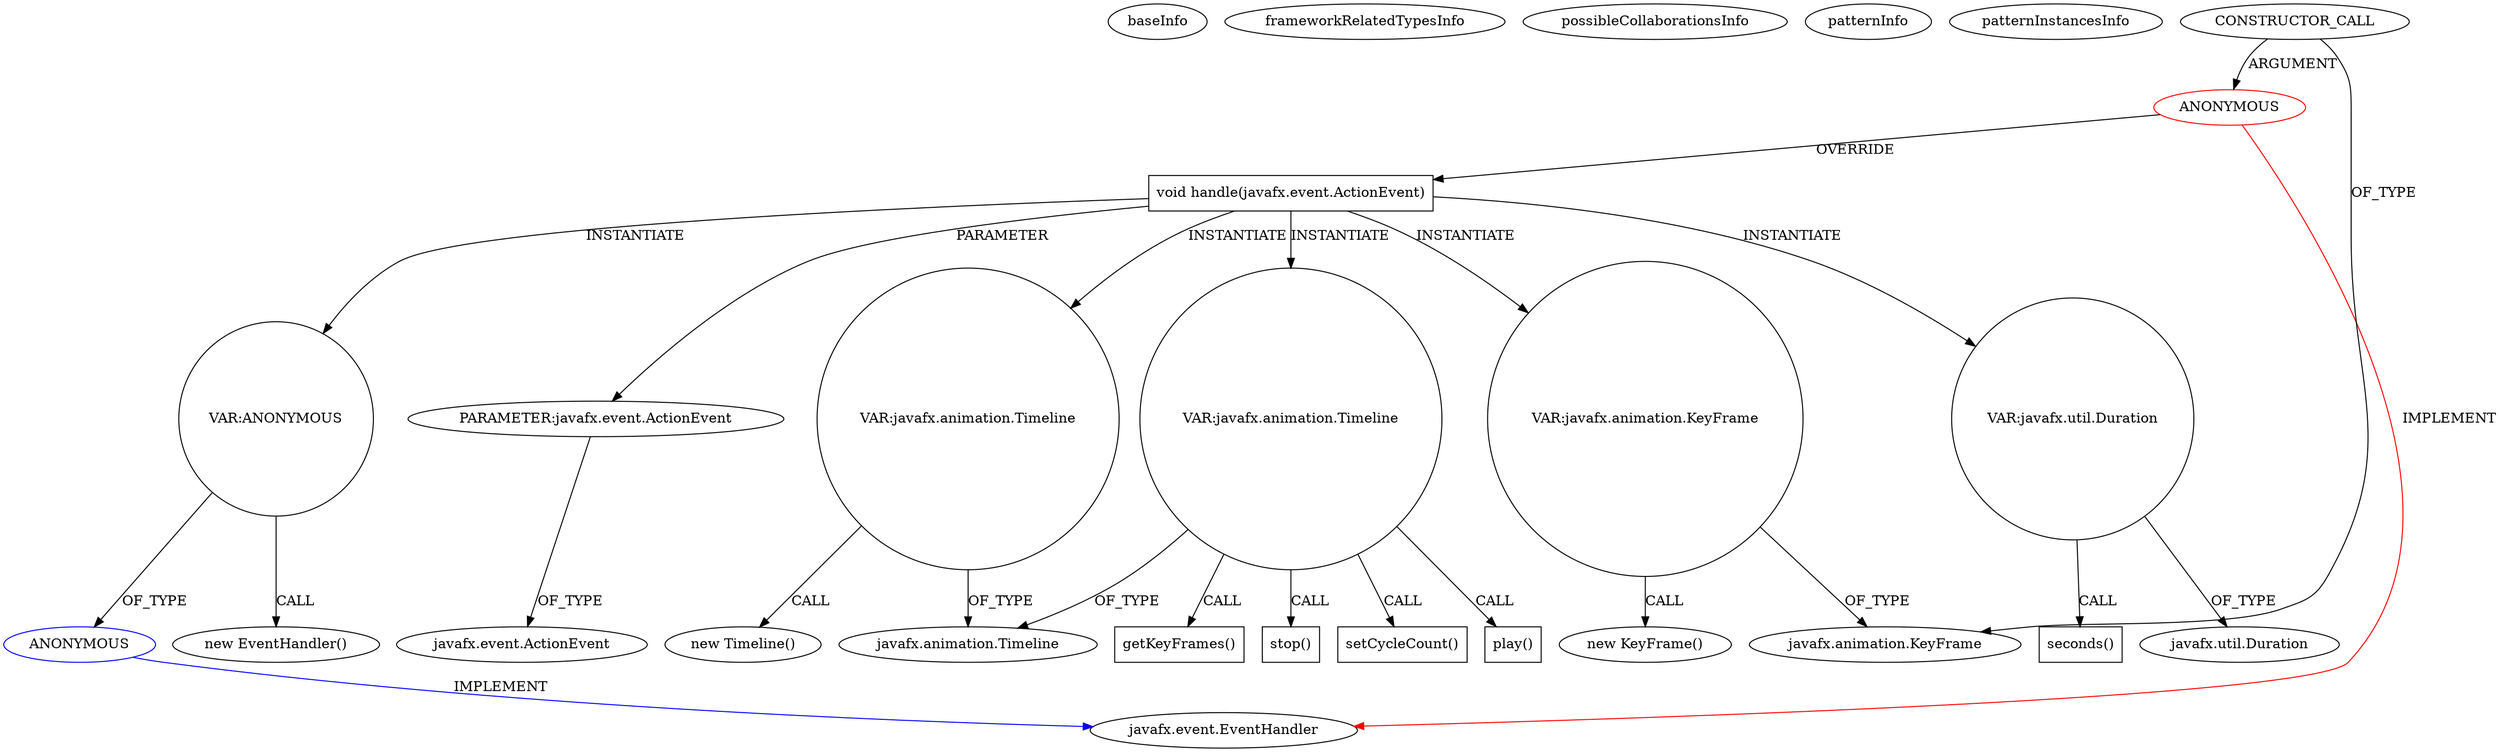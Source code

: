 digraph {
baseInfo[graphId=50,category="pattern",isAnonymous=true,possibleRelation=true]
frameworkRelatedTypesInfo[0="javafx.event.EventHandler"]
possibleCollaborationsInfo[0="50~INSTANTIATION-OVERRIDING_METHOD_DECLARATION-~javafx.event.EventHandler ~javafx.event.EventHandler ~true~true"]
patternInfo[frequency=2.0,patternRootClient=0]
patternInstancesInfo[0="aferrandoa-valenciasprints~/aferrandoa-valenciasprints/valenciasprints-master/src/goldSprints/Reloj.java~void play()~1715",1="iloop-kiosk-KIOSK-Project~/iloop-kiosk-KIOSK-Project/KIOSK-Project-master/src/oit/iloop/kiosk/kiosk_main/MainClock.java~void clockStart()~3143"]
4[label="void handle(javafx.event.ActionEvent)",vertexType="OVERRIDING_METHOD_DECLARATION",isFrameworkType=false,shape=box]
11[label="VAR:javafx.animation.Timeline",vertexType="VARIABLE_EXPRESION",isFrameworkType=false,shape=circle]
7[label="VAR:javafx.animation.Timeline",vertexType="VARIABLE_EXPRESION",isFrameworkType=false,shape=circle]
14[label="setCycleCount()",vertexType="INSIDE_CALL",isFrameworkType=false,shape=box]
28[label="play()",vertexType="INSIDE_CALL",isFrameworkType=false,shape=box]
10[label="new Timeline()",vertexType="CONSTRUCTOR_CALL",isFrameworkType=false]
20[label="VAR:javafx.util.Duration",vertexType="VARIABLE_EXPRESION",isFrameworkType=false,shape=circle]
21[label="seconds()",vertexType="INSIDE_CALL",isFrameworkType=false,shape=box]
16[label="getKeyFrames()",vertexType="INSIDE_CALL",isFrameworkType=false,shape=box]
0[label="ANONYMOUS",vertexType="ROOT_ANONYMOUS_DECLARATION",isFrameworkType=false,color=red]
24[label="VAR:ANONYMOUS",vertexType="VARIABLE_EXPRESION",isFrameworkType=false,shape=circle]
25[label="ANONYMOUS",vertexType="REFERENCE_ANONYMOUS_DECLARATION",isFrameworkType=false,color=blue]
23[label="new EventHandler()",vertexType="CONSTRUCTOR_CALL",isFrameworkType=false]
2[label="CONSTRUCTOR_CALL",vertexType="OUTSIDE_CONSTRUCTOR_CALL",isFrameworkType=false]
3[label="javafx.animation.KeyFrame",vertexType="FRAMEWORK_CLASS_TYPE",isFrameworkType=false]
18[label="VAR:javafx.animation.KeyFrame",vertexType="VARIABLE_EXPRESION",isFrameworkType=false,shape=circle]
17[label="new KeyFrame()",vertexType="CONSTRUCTOR_CALL",isFrameworkType=false]
8[label="stop()",vertexType="INSIDE_CALL",isFrameworkType=false,shape=box]
22[label="javafx.util.Duration",vertexType="FRAMEWORK_CLASS_TYPE",isFrameworkType=false]
1[label="javafx.event.EventHandler",vertexType="FRAMEWORK_INTERFACE_TYPE",isFrameworkType=false]
9[label="javafx.animation.Timeline",vertexType="FRAMEWORK_CLASS_TYPE",isFrameworkType=false]
5[label="PARAMETER:javafx.event.ActionEvent",vertexType="PARAMETER_DECLARATION",isFrameworkType=false]
6[label="javafx.event.ActionEvent",vertexType="FRAMEWORK_CLASS_TYPE",isFrameworkType=false]
7->8[label="CALL"]
0->1[label="IMPLEMENT",color=red]
0->4[label="OVERRIDE"]
4->20[label="INSTANTIATE"]
5->6[label="OF_TYPE"]
18->3[label="OF_TYPE"]
7->16[label="CALL"]
4->5[label="PARAMETER"]
11->10[label="CALL"]
11->9[label="OF_TYPE"]
7->28[label="CALL"]
4->7[label="INSTANTIATE"]
2->0[label="ARGUMENT"]
20->21[label="CALL"]
2->3[label="OF_TYPE"]
20->22[label="OF_TYPE"]
24->23[label="CALL"]
7->14[label="CALL"]
7->9[label="OF_TYPE"]
24->25[label="OF_TYPE"]
18->17[label="CALL"]
4->24[label="INSTANTIATE"]
4->11[label="INSTANTIATE"]
25->1[label="IMPLEMENT",color=blue]
4->18[label="INSTANTIATE"]
}
